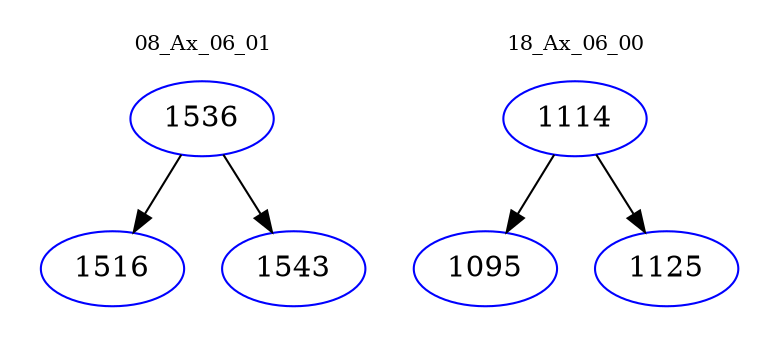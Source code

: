 digraph{
subgraph cluster_0 {
color = white
label = "08_Ax_06_01";
fontsize=10;
T0_1536 [label="1536", color="blue"]
T0_1536 -> T0_1516 [color="black"]
T0_1516 [label="1516", color="blue"]
T0_1536 -> T0_1543 [color="black"]
T0_1543 [label="1543", color="blue"]
}
subgraph cluster_1 {
color = white
label = "18_Ax_06_00";
fontsize=10;
T1_1114 [label="1114", color="blue"]
T1_1114 -> T1_1095 [color="black"]
T1_1095 [label="1095", color="blue"]
T1_1114 -> T1_1125 [color="black"]
T1_1125 [label="1125", color="blue"]
}
}
